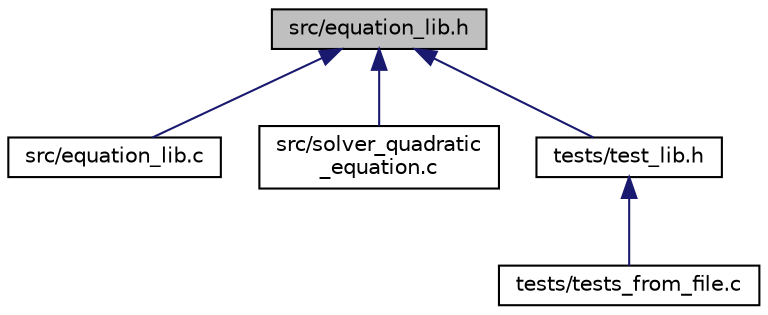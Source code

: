 digraph "src/equation_lib.h"
{
  edge [fontname="Helvetica",fontsize="10",labelfontname="Helvetica",labelfontsize="10"];
  node [fontname="Helvetica",fontsize="10",shape=record];
  Node4 [label="src/equation_lib.h",height=0.2,width=0.4,color="black", fillcolor="grey75", style="filled", fontcolor="black"];
  Node4 -> Node5 [dir="back",color="midnightblue",fontsize="10",style="solid",fontname="Helvetica"];
  Node5 [label="src/equation_lib.c",height=0.2,width=0.4,color="black", fillcolor="white", style="filled",URL="$equation__lib_8c.html",tooltip="describes methods for solver of quadratic equation "];
  Node4 -> Node6 [dir="back",color="midnightblue",fontsize="10",style="solid",fontname="Helvetica"];
  Node6 [label="src/solver_quadratic\l_equation.c",height=0.2,width=0.4,color="black", fillcolor="white", style="filled",URL="$solver__quadratic__equation_8c.html",tooltip="solver of quadratic equation  this is a solver of quadratic_equation "];
  Node4 -> Node7 [dir="back",color="midnightblue",fontsize="10",style="solid",fontname="Helvetica"];
  Node7 [label="tests/test_lib.h",height=0.2,width=0.4,color="black", fillcolor="white", style="filled",URL="$test__lib_8h.html",tooltip="Describes methods for testing of equation_lib.h. "];
  Node7 -> Node8 [dir="back",color="midnightblue",fontsize="10",style="solid",fontname="Helvetica"];
  Node8 [label="tests/tests_from_file.c",height=0.2,width=0.4,color="black", fillcolor="white", style="filled",URL="$tests__from__file_8c.html",tooltip="Launch all tests from file_tests.txt. "];
}
